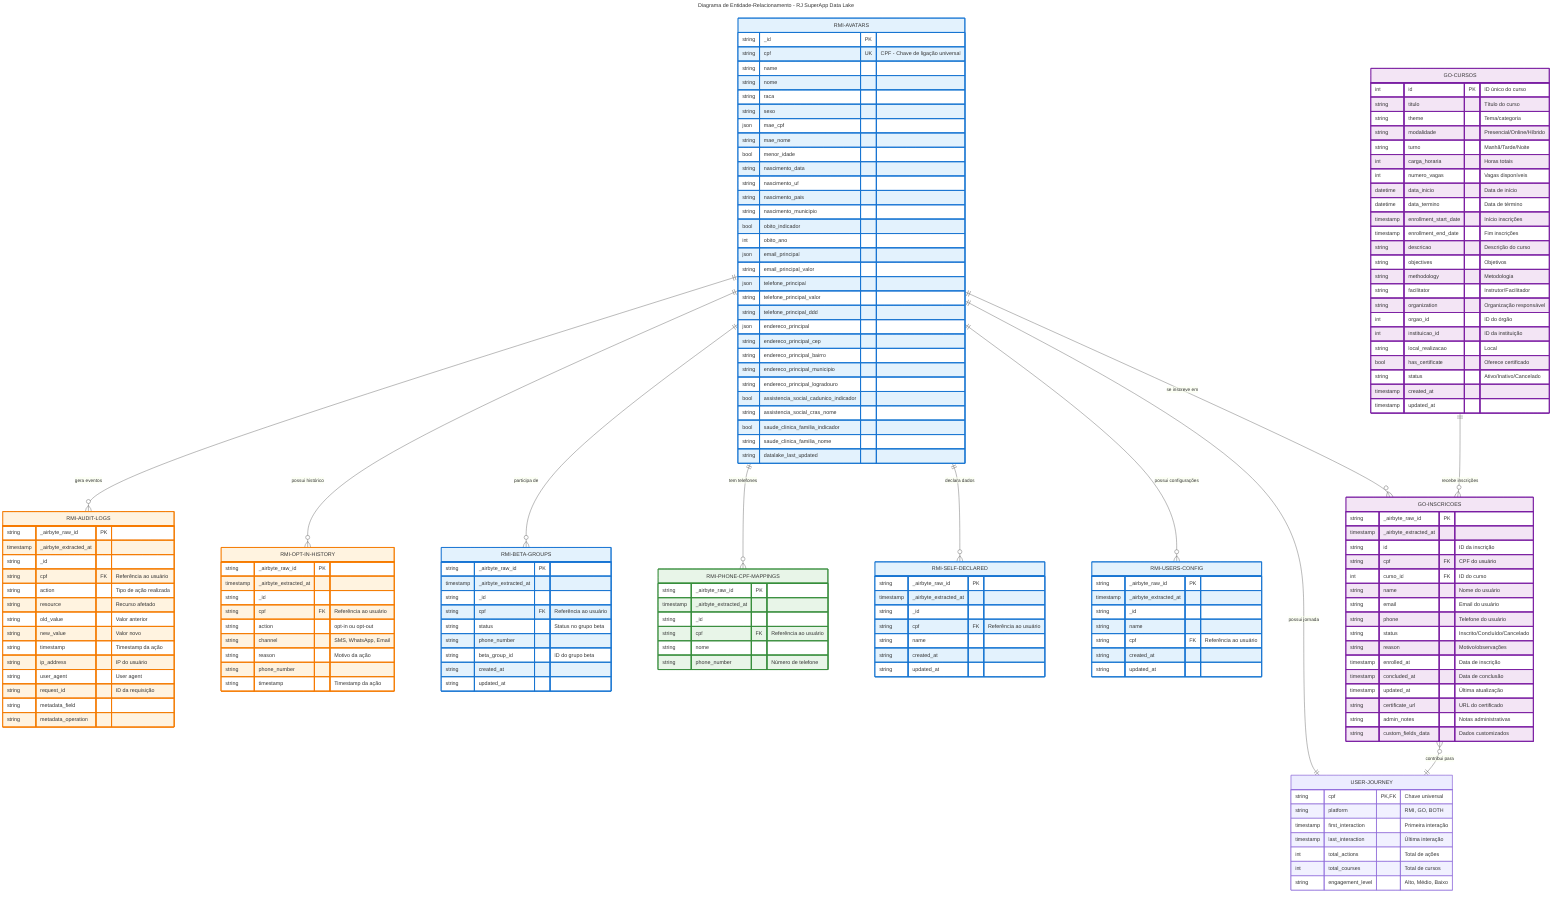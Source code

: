---
title: Diagrama de Entidade-Relacionamento - RJ SuperApp Data Lake
---
erDiagram
    %% Estilos para diferentes tipos de tabelas
    classDef rmiCore fill:#e3f2fd,stroke:#1976d2,stroke-width:2px
    classDef rmiAudit fill:#fff3e0,stroke:#f57c00,stroke-width:2px
    classDef goEducation fill:#f3e5f5,stroke:#7b1fa2,stroke-width:2px
    classDef mapping fill:#e8f5e8,stroke:#388e3c,stroke-width:2px

    %% ========================================
    %% ENTIDADES RMI - SISTEMA PRINCIPAL
    %% ========================================
    
    RMI-AVATARS:::rmiCore {
        string _id PK
        string cpf UK "CPF - Chave de ligação universal"
        string name
        string nome
        string raca
        string sexo
        json mae_cpf
        string mae_nome
        bool menor_idade
        string nascimento_data
        string nascimento_uf
        string nascimento_pais
        string nascimento_municipio
        bool obito_indicador
        int obito_ano
        json email_principal
        string email_principal_valor
        json telefone_principal
        string telefone_principal_valor
        string telefone_principal_ddd
        json endereco_principal
        string endereco_principal_cep
        string endereco_principal_bairro
        string endereco_principal_municipio
        string endereco_principal_logradouro
        bool assistencia_social_cadunico_indicador
        string assistencia_social_cras_nome
        bool saude_clinica_familia_indicador
        string saude_clinica_familia_nome
        string datalake_last_updated
    }

    RMI-AUDIT-LOGS:::rmiAudit {
        string _airbyte_raw_id PK
        timestamp _airbyte_extracted_at
        string _id
        string cpf FK "Referência ao usuário"
        string action "Tipo de ação realizada"
        string resource "Recurso afetado"
        string old_value "Valor anterior"
        string new_value "Valor novo"
        string timestamp "Timestamp da ação"
        string ip_address "IP do usuário"
        string user_agent "User agent"
        string request_id "ID da requisição"
        string metadata_field
        string metadata_operation
    }

    RMI-OPT-IN-HISTORY:::rmiAudit {
        string _airbyte_raw_id PK
        timestamp _airbyte_extracted_at
        string _id
        string cpf FK "Referência ao usuário"
        string action "opt-in ou opt-out"
        string channel "SMS, WhatsApp, Email"
        string reason "Motivo da ação"
        string phone_number
        string timestamp "Timestamp da ação"
    }

    RMI-BETA-GROUPS:::rmiCore {
        string _airbyte_raw_id PK
        timestamp _airbyte_extracted_at
        string _id
        string cpf FK "Referência ao usuário"
        string status "Status no grupo beta"
        string phone_number
        string beta_group_id "ID do grupo beta"
        string created_at
        string updated_at
    }

    RMI-PHONE-CPF-MAPPINGS:::mapping {
        string _airbyte_raw_id PK
        timestamp _airbyte_extracted_at
        string _id
        string cpf FK "Referência ao usuário"
        string nome
        string phone_number "Número de telefone"
    }

    RMI-SELF-DECLARED:::rmiCore {
        string _airbyte_raw_id PK
        timestamp _airbyte_extracted_at
        string _id
        string cpf FK "Referência ao usuário"
        string name
        string created_at
        string updated_at
    }

    RMI-USERS-CONFIG:::rmiCore {
        string _airbyte_raw_id PK
        timestamp _airbyte_extracted_at
        string _id
        string name
        string cpf FK "Referência ao usuário"
        string created_at
        string updated_at
    }

    %% ========================================
    %% ENTIDADES GO - PLATAFORMA EDUCACIONAL
    %% ========================================

    GO-CURSOS:::goEducation {
        int id PK "ID único do curso"
        string titulo "Título do curso"
        string theme "Tema/categoria"
        string modalidade "Presencial/Online/Híbrido"
        string turno "Manhã/Tarde/Noite"
        int carga_horaria "Horas totais"
        int numero_vagas "Vagas disponíveis"
        datetime data_inicio "Data de início"
        datetime data_termino "Data de término"
        timestamp enrollment_start_date "Início inscrições"
        timestamp enrollment_end_date "Fim inscrições"
        string descricao "Descrição do curso"
        string objectives "Objetivos"
        string methodology "Metodologia"
        string facilitator "Instrutor/Facilitador"
        string organization "Organização responsável"
        int orgao_id "ID do órgão"
        int instituicao_id "ID da instituição"
        string local_realizacao "Local"
        bool has_certificate "Oferece certificado"
        string status "Ativo/Inativo/Cancelado"
        timestamp created_at
        timestamp updated_at
    }

    GO-INSCRICOES:::goEducation {
        string _airbyte_raw_id PK
        timestamp _airbyte_extracted_at
        string id "ID da inscrição"
        string cpf FK "CPF do usuário"
        int curso_id FK "ID do curso"
        string name "Nome do usuário"
        string email "Email do usuário"
        string phone "Telefone do usuário"
        string status "Inscrito/Concluído/Cancelado"
        string reason "Motivo/observações"
        timestamp enrolled_at "Data de inscrição"
        timestamp concluded_at "Data de conclusão"
        timestamp updated_at "Última atualização"
        string certificate_url "URL do certificado"
        string admin_notes "Notas administrativas"
        string custom_fields_data "Dados customizados"
    }

    %% ========================================
    %% RELACIONAMENTOS
    %% ========================================

    %% Relacionamentos principais por CPF
    RMI-AVATARS ||--o{ RMI-AUDIT-LOGS : "gera eventos"
    RMI-AVATARS ||--o{ RMI-OPT-IN-HISTORY : "possui histórico"
    RMI-AVATARS ||--o{ RMI-BETA-GROUPS : "participa de"
    RMI-AVATARS ||--o{ RMI-PHONE-CPF-MAPPINGS : "tem telefones"
    RMI-AVATARS ||--o{ RMI-SELF-DECLARED : "declara dados"
    RMI-AVATARS ||--o{ RMI-USERS-CONFIG : "possui configurações"
    
    %% Cross-platform: RMI para GO
    RMI-AVATARS ||--o{ GO-INSCRICOES : "se inscreve em"
    
    %% Relacionamento curso-inscrição
    GO-CURSOS ||--o{ GO-INSCRICOES : "recebe inscrições"

    %% ========================================
    %% ENTIDADES CONCEITUAIS (TRACKING)
    %% ========================================

    USER-JOURNEY {
        string cpf PK, FK "Chave universal"
        string platform "RMI, GO, BOTH"
        timestamp first_interaction "Primeira interação"
        timestamp last_interaction "Última interação"
        int total_actions "Total de ações"
        int total_courses "Total de cursos"
        string engagement_level "Alto, Médio, Baixo"
    }

    %% Relacionamento conceitual com jornada
    RMI-AVATARS ||--|| USER-JOURNEY : "possui jornada"
    GO-INSCRICOES }o--|| USER-JOURNEY : "contribui para"